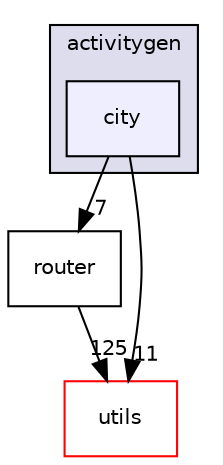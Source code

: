 digraph "city" {
  compound=true
  node [ fontsize="10", fontname="Helvetica"];
  edge [ labelfontsize="10", labelfontname="Helvetica"];
  subgraph clusterdir_564ae4b542e0cd3084d0a7a0cc41e1b0 {
    graph [ bgcolor="#ddddee", pencolor="black", label="activitygen" fontname="Helvetica", fontsize="10", URL="dir_564ae4b542e0cd3084d0a7a0cc41e1b0.html"]
  dir_fffd7ae83e8f08280eb9004976bc2787 [shape=box, label="city", style="filled", fillcolor="#eeeeff", pencolor="black", URL="dir_fffd7ae83e8f08280eb9004976bc2787.html"];
  }
  dir_d3b0e33010160e4fddc61638a43a8c7f [shape=box label="router" URL="dir_d3b0e33010160e4fddc61638a43a8c7f.html"];
  dir_313caf1132e152dd9b58bea13a4052ca [shape=box label="utils" fillcolor="white" style="filled" color="red" URL="dir_313caf1132e152dd9b58bea13a4052ca.html"];
  dir_fffd7ae83e8f08280eb9004976bc2787->dir_d3b0e33010160e4fddc61638a43a8c7f [headlabel="7", labeldistance=1.5 headhref="dir_000006_000064.html"];
  dir_fffd7ae83e8f08280eb9004976bc2787->dir_313caf1132e152dd9b58bea13a4052ca [headlabel="11", labeldistance=1.5 headhref="dir_000006_000001.html"];
  dir_d3b0e33010160e4fddc61638a43a8c7f->dir_313caf1132e152dd9b58bea13a4052ca [headlabel="125", labeldistance=1.5 headhref="dir_000064_000001.html"];
}

